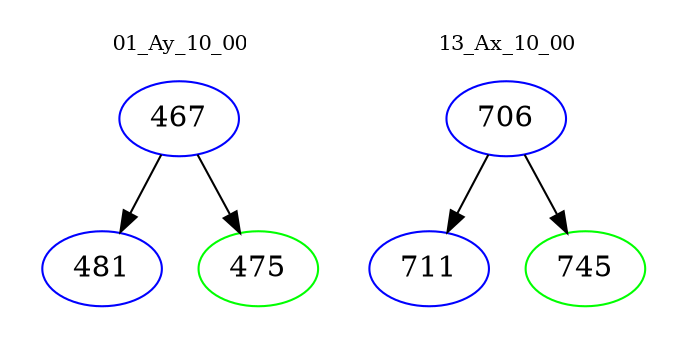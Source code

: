 digraph{
subgraph cluster_0 {
color = white
label = "01_Ay_10_00";
fontsize=10;
T0_467 [label="467", color="blue"]
T0_467 -> T0_481 [color="black"]
T0_481 [label="481", color="blue"]
T0_467 -> T0_475 [color="black"]
T0_475 [label="475", color="green"]
}
subgraph cluster_1 {
color = white
label = "13_Ax_10_00";
fontsize=10;
T1_706 [label="706", color="blue"]
T1_706 -> T1_711 [color="black"]
T1_711 [label="711", color="blue"]
T1_706 -> T1_745 [color="black"]
T1_745 [label="745", color="green"]
}
}
